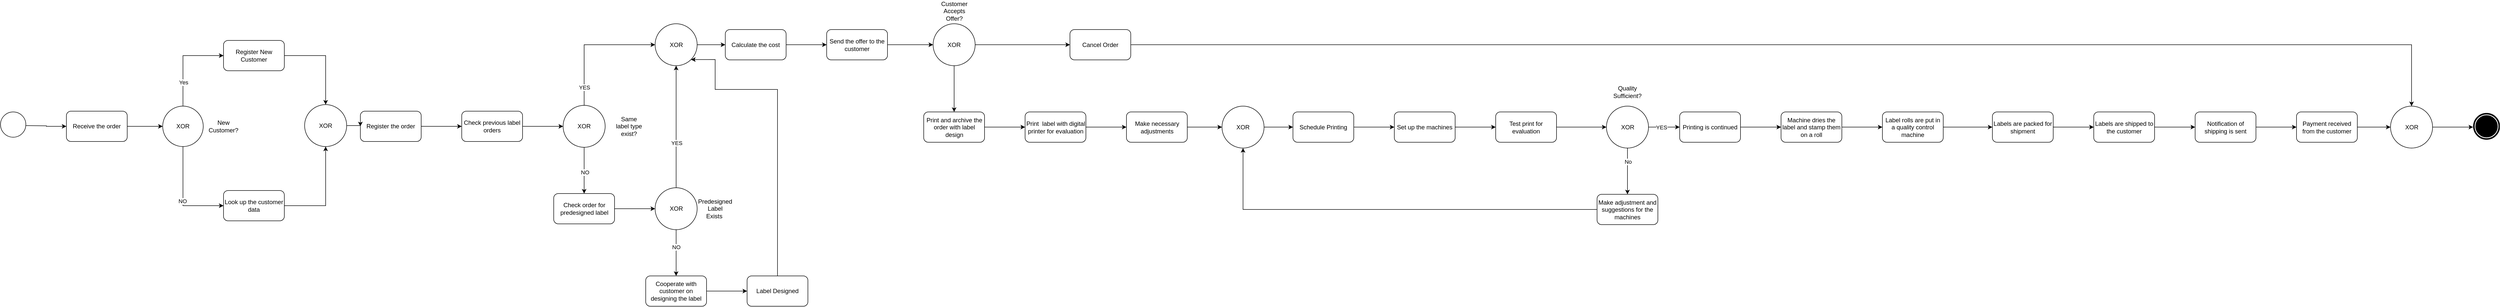 <mxfile version="18.1.1" type="github">
  <diagram id="5tME_Iv4Cdq2cvn0iNmD" name="Page-1">
    <mxGraphModel dx="2545" dy="1725" grid="1" gridSize="10" guides="1" tooltips="1" connect="1" arrows="1" fold="1" page="1" pageScale="1" pageWidth="1169" pageHeight="827" math="0" shadow="0">
      <root>
        <mxCell id="0" />
        <mxCell id="1" parent="0" />
        <mxCell id="5D5dyQIhf17c_RegTkWQ-1" style="edgeStyle=orthogonalEdgeStyle;rounded=0;orthogonalLoop=1;jettySize=auto;html=1;exitX=1;exitY=0.5;exitDx=0;exitDy=0;entryX=0;entryY=0.5;entryDx=0;entryDy=0;" edge="1" parent="1" source="5D5dyQIhf17c_RegTkWQ-2" target="5D5dyQIhf17c_RegTkWQ-5">
          <mxGeometry relative="1" as="geometry">
            <mxPoint x="690" y="343" as="targetPoint" />
          </mxGeometry>
        </mxCell>
        <mxCell id="5D5dyQIhf17c_RegTkWQ-2" value="Receive the order" style="rounded=1;whiteSpace=wrap;html=1;" vertex="1" parent="1">
          <mxGeometry x="660" y="313" width="120" height="60" as="geometry" />
        </mxCell>
        <mxCell id="5D5dyQIhf17c_RegTkWQ-3" style="edgeStyle=orthogonalEdgeStyle;rounded=0;orthogonalLoop=1;jettySize=auto;html=1;exitX=0.5;exitY=0;exitDx=0;exitDy=0;entryX=0;entryY=0.5;entryDx=0;entryDy=0;" edge="1" parent="1" source="5D5dyQIhf17c_RegTkWQ-5" target="5D5dyQIhf17c_RegTkWQ-8">
          <mxGeometry relative="1" as="geometry" />
        </mxCell>
        <mxCell id="5D5dyQIhf17c_RegTkWQ-16" value="Yes" style="edgeLabel;html=1;align=center;verticalAlign=middle;resizable=0;points=[];" vertex="1" connectable="0" parent="5D5dyQIhf17c_RegTkWQ-3">
          <mxGeometry x="-0.471" y="-1" relative="1" as="geometry">
            <mxPoint as="offset" />
          </mxGeometry>
        </mxCell>
        <mxCell id="5D5dyQIhf17c_RegTkWQ-4" style="edgeStyle=orthogonalEdgeStyle;rounded=0;orthogonalLoop=1;jettySize=auto;html=1;exitX=0.5;exitY=1;exitDx=0;exitDy=0;entryX=0;entryY=0.5;entryDx=0;entryDy=0;" edge="1" parent="1" source="5D5dyQIhf17c_RegTkWQ-5" target="5D5dyQIhf17c_RegTkWQ-13">
          <mxGeometry relative="1" as="geometry">
            <mxPoint x="990" y="403" as="targetPoint" />
          </mxGeometry>
        </mxCell>
        <mxCell id="5D5dyQIhf17c_RegTkWQ-17" value="NO" style="edgeLabel;html=1;align=center;verticalAlign=middle;resizable=0;points=[];" vertex="1" connectable="0" parent="5D5dyQIhf17c_RegTkWQ-4">
          <mxGeometry x="0.093" y="-1" relative="1" as="geometry">
            <mxPoint as="offset" />
          </mxGeometry>
        </mxCell>
        <mxCell id="5D5dyQIhf17c_RegTkWQ-5" value="XOR" style="ellipse;whiteSpace=wrap;html=1;aspect=fixed;" vertex="1" parent="1">
          <mxGeometry x="850" y="303" width="80" height="80" as="geometry" />
        </mxCell>
        <mxCell id="5D5dyQIhf17c_RegTkWQ-19" style="edgeStyle=orthogonalEdgeStyle;rounded=0;orthogonalLoop=1;jettySize=auto;html=1;exitX=1;exitY=0.5;exitDx=0;exitDy=0;entryX=0.5;entryY=0;entryDx=0;entryDy=0;" edge="1" parent="1" source="5D5dyQIhf17c_RegTkWQ-8" target="5D5dyQIhf17c_RegTkWQ-18">
          <mxGeometry relative="1" as="geometry" />
        </mxCell>
        <mxCell id="5D5dyQIhf17c_RegTkWQ-8" value="Register New Customer" style="rounded=1;whiteSpace=wrap;html=1;" vertex="1" parent="1">
          <mxGeometry x="970" y="173" width="120" height="60" as="geometry" />
        </mxCell>
        <mxCell id="5D5dyQIhf17c_RegTkWQ-20" style="edgeStyle=orthogonalEdgeStyle;rounded=0;orthogonalLoop=1;jettySize=auto;html=1;exitX=1;exitY=0.5;exitDx=0;exitDy=0;entryX=0.5;entryY=1;entryDx=0;entryDy=0;" edge="1" parent="1" source="5D5dyQIhf17c_RegTkWQ-13" target="5D5dyQIhf17c_RegTkWQ-18">
          <mxGeometry relative="1" as="geometry" />
        </mxCell>
        <mxCell id="5D5dyQIhf17c_RegTkWQ-13" value="Look up the customer data" style="rounded=1;whiteSpace=wrap;html=1;" vertex="1" parent="1">
          <mxGeometry x="970" y="470" width="120" height="60" as="geometry" />
        </mxCell>
        <mxCell id="5D5dyQIhf17c_RegTkWQ-23" value="" style="edgeStyle=orthogonalEdgeStyle;rounded=0;orthogonalLoop=1;jettySize=auto;html=1;" edge="1" parent="1" source="5D5dyQIhf17c_RegTkWQ-14" target="5D5dyQIhf17c_RegTkWQ-22">
          <mxGeometry relative="1" as="geometry" />
        </mxCell>
        <mxCell id="5D5dyQIhf17c_RegTkWQ-14" value="Register the order" style="rounded=1;whiteSpace=wrap;html=1;" vertex="1" parent="1">
          <mxGeometry x="1240" y="313" width="120" height="60" as="geometry" />
        </mxCell>
        <mxCell id="5D5dyQIhf17c_RegTkWQ-15" value="New Customer?" style="text;html=1;strokeColor=none;fillColor=none;align=center;verticalAlign=middle;whiteSpace=wrap;rounded=0;" vertex="1" parent="1">
          <mxGeometry x="940" y="328" width="60" height="30" as="geometry" />
        </mxCell>
        <mxCell id="5D5dyQIhf17c_RegTkWQ-21" style="edgeStyle=orthogonalEdgeStyle;rounded=0;orthogonalLoop=1;jettySize=auto;html=1;exitX=1;exitY=0.5;exitDx=0;exitDy=0;entryX=0;entryY=0.5;entryDx=0;entryDy=0;" edge="1" parent="1" source="5D5dyQIhf17c_RegTkWQ-18" target="5D5dyQIhf17c_RegTkWQ-14">
          <mxGeometry relative="1" as="geometry" />
        </mxCell>
        <mxCell id="5D5dyQIhf17c_RegTkWQ-18" value="XOR" style="ellipse;whiteSpace=wrap;html=1;aspect=fixed;" vertex="1" parent="1">
          <mxGeometry x="1130" y="300" width="83" height="83" as="geometry" />
        </mxCell>
        <mxCell id="5D5dyQIhf17c_RegTkWQ-25" value="" style="edgeStyle=orthogonalEdgeStyle;rounded=0;orthogonalLoop=1;jettySize=auto;html=1;" edge="1" parent="1" source="5D5dyQIhf17c_RegTkWQ-22" target="5D5dyQIhf17c_RegTkWQ-24">
          <mxGeometry relative="1" as="geometry" />
        </mxCell>
        <mxCell id="5D5dyQIhf17c_RegTkWQ-22" value="Check previous label orders" style="whiteSpace=wrap;html=1;rounded=1;" vertex="1" parent="1">
          <mxGeometry x="1440" y="313" width="120" height="60" as="geometry" />
        </mxCell>
        <mxCell id="5D5dyQIhf17c_RegTkWQ-30" value="" style="edgeStyle=orthogonalEdgeStyle;rounded=0;orthogonalLoop=1;jettySize=auto;html=1;" edge="1" parent="1" source="5D5dyQIhf17c_RegTkWQ-24" target="5D5dyQIhf17c_RegTkWQ-29">
          <mxGeometry relative="1" as="geometry" />
        </mxCell>
        <mxCell id="5D5dyQIhf17c_RegTkWQ-32" value="NO" style="edgeLabel;html=1;align=center;verticalAlign=middle;resizable=0;points=[];" vertex="1" connectable="0" parent="5D5dyQIhf17c_RegTkWQ-30">
          <mxGeometry x="0.082" y="1" relative="1" as="geometry">
            <mxPoint as="offset" />
          </mxGeometry>
        </mxCell>
        <mxCell id="5D5dyQIhf17c_RegTkWQ-45" style="edgeStyle=orthogonalEdgeStyle;rounded=0;orthogonalLoop=1;jettySize=auto;html=1;exitX=0.5;exitY=0;exitDx=0;exitDy=0;entryX=0;entryY=0.5;entryDx=0;entryDy=0;" edge="1" parent="1" source="5D5dyQIhf17c_RegTkWQ-24" target="5D5dyQIhf17c_RegTkWQ-44">
          <mxGeometry relative="1" as="geometry" />
        </mxCell>
        <mxCell id="5D5dyQIhf17c_RegTkWQ-49" value="YES" style="edgeLabel;html=1;align=center;verticalAlign=middle;resizable=0;points=[];" vertex="1" connectable="0" parent="5D5dyQIhf17c_RegTkWQ-45">
          <mxGeometry x="-0.723" relative="1" as="geometry">
            <mxPoint as="offset" />
          </mxGeometry>
        </mxCell>
        <mxCell id="5D5dyQIhf17c_RegTkWQ-24" value="XOR" style="ellipse;whiteSpace=wrap;html=1;rounded=1;" vertex="1" parent="1">
          <mxGeometry x="1640" y="301.5" width="83" height="83" as="geometry" />
        </mxCell>
        <mxCell id="5D5dyQIhf17c_RegTkWQ-26" value="Same label type exist?" style="text;html=1;strokeColor=none;fillColor=none;align=center;verticalAlign=middle;whiteSpace=wrap;rounded=0;" vertex="1" parent="1">
          <mxGeometry x="1740" y="328" width="60" height="30" as="geometry" />
        </mxCell>
        <mxCell id="5D5dyQIhf17c_RegTkWQ-34" value="" style="edgeStyle=orthogonalEdgeStyle;rounded=0;orthogonalLoop=1;jettySize=auto;html=1;" edge="1" parent="1" source="5D5dyQIhf17c_RegTkWQ-27" target="5D5dyQIhf17c_RegTkWQ-33">
          <mxGeometry relative="1" as="geometry" />
        </mxCell>
        <mxCell id="5D5dyQIhf17c_RegTkWQ-27" value="Calculate the cost" style="whiteSpace=wrap;html=1;rounded=1;" vertex="1" parent="1">
          <mxGeometry x="1960" y="151.5" width="120" height="60" as="geometry" />
        </mxCell>
        <mxCell id="5D5dyQIhf17c_RegTkWQ-36" value="" style="edgeStyle=orthogonalEdgeStyle;rounded=0;orthogonalLoop=1;jettySize=auto;html=1;" edge="1" parent="1" source="5D5dyQIhf17c_RegTkWQ-29" target="5D5dyQIhf17c_RegTkWQ-35">
          <mxGeometry relative="1" as="geometry" />
        </mxCell>
        <mxCell id="5D5dyQIhf17c_RegTkWQ-29" value="Check order for predesigned label" style="whiteSpace=wrap;html=1;rounded=1;" vertex="1" parent="1">
          <mxGeometry x="1621.5" y="476" width="120" height="60" as="geometry" />
        </mxCell>
        <mxCell id="5D5dyQIhf17c_RegTkWQ-54" value="" style="edgeStyle=orthogonalEdgeStyle;rounded=0;orthogonalLoop=1;jettySize=auto;html=1;entryX=0;entryY=0.5;entryDx=0;entryDy=0;" edge="1" parent="1" source="5D5dyQIhf17c_RegTkWQ-33" target="5D5dyQIhf17c_RegTkWQ-55">
          <mxGeometry relative="1" as="geometry">
            <mxPoint x="2360" y="181.5" as="targetPoint" />
          </mxGeometry>
        </mxCell>
        <mxCell id="5D5dyQIhf17c_RegTkWQ-33" value="Send the offer to the customer" style="whiteSpace=wrap;html=1;rounded=1;" vertex="1" parent="1">
          <mxGeometry x="2160" y="151.5" width="120" height="60" as="geometry" />
        </mxCell>
        <mxCell id="5D5dyQIhf17c_RegTkWQ-38" value="" style="edgeStyle=orthogonalEdgeStyle;rounded=0;orthogonalLoop=1;jettySize=auto;html=1;" edge="1" parent="1" source="5D5dyQIhf17c_RegTkWQ-35" target="5D5dyQIhf17c_RegTkWQ-37">
          <mxGeometry relative="1" as="geometry" />
        </mxCell>
        <mxCell id="5D5dyQIhf17c_RegTkWQ-43" value="NO" style="edgeLabel;html=1;align=center;verticalAlign=middle;resizable=0;points=[];" vertex="1" connectable="0" parent="5D5dyQIhf17c_RegTkWQ-38">
          <mxGeometry x="-0.233" relative="1" as="geometry">
            <mxPoint y="-1" as="offset" />
          </mxGeometry>
        </mxCell>
        <mxCell id="5D5dyQIhf17c_RegTkWQ-46" style="edgeStyle=orthogonalEdgeStyle;rounded=0;orthogonalLoop=1;jettySize=auto;html=1;exitX=0.5;exitY=0;exitDx=0;exitDy=0;entryX=0.5;entryY=1;entryDx=0;entryDy=0;" edge="1" parent="1" source="5D5dyQIhf17c_RegTkWQ-35" target="5D5dyQIhf17c_RegTkWQ-44">
          <mxGeometry relative="1" as="geometry" />
        </mxCell>
        <mxCell id="5D5dyQIhf17c_RegTkWQ-48" value="YES" style="edgeLabel;html=1;align=center;verticalAlign=middle;resizable=0;points=[];" vertex="1" connectable="0" parent="5D5dyQIhf17c_RegTkWQ-46">
          <mxGeometry x="-0.262" y="-1" relative="1" as="geometry">
            <mxPoint as="offset" />
          </mxGeometry>
        </mxCell>
        <mxCell id="5D5dyQIhf17c_RegTkWQ-35" value="XOR" style="ellipse;whiteSpace=wrap;html=1;rounded=1;" vertex="1" parent="1">
          <mxGeometry x="1821.5" y="464.5" width="83" height="83" as="geometry" />
        </mxCell>
        <mxCell id="5D5dyQIhf17c_RegTkWQ-51" value="" style="edgeStyle=orthogonalEdgeStyle;rounded=0;orthogonalLoop=1;jettySize=auto;html=1;" edge="1" parent="1" source="5D5dyQIhf17c_RegTkWQ-37" target="5D5dyQIhf17c_RegTkWQ-50">
          <mxGeometry relative="1" as="geometry" />
        </mxCell>
        <mxCell id="5D5dyQIhf17c_RegTkWQ-37" value="Cooperate with customer on designing the label" style="whiteSpace=wrap;html=1;rounded=1;" vertex="1" parent="1">
          <mxGeometry x="1803" y="639" width="120" height="60" as="geometry" />
        </mxCell>
        <mxCell id="5D5dyQIhf17c_RegTkWQ-41" value="Predesigned Label Exists&amp;nbsp;" style="text;html=1;strokeColor=none;fillColor=none;align=center;verticalAlign=middle;whiteSpace=wrap;rounded=0;" vertex="1" parent="1">
          <mxGeometry x="1910" y="491" width="60" height="30" as="geometry" />
        </mxCell>
        <mxCell id="5D5dyQIhf17c_RegTkWQ-47" style="edgeStyle=orthogonalEdgeStyle;rounded=0;orthogonalLoop=1;jettySize=auto;html=1;exitX=1;exitY=0.5;exitDx=0;exitDy=0;entryX=0;entryY=0.5;entryDx=0;entryDy=0;" edge="1" parent="1" source="5D5dyQIhf17c_RegTkWQ-44" target="5D5dyQIhf17c_RegTkWQ-27">
          <mxGeometry relative="1" as="geometry" />
        </mxCell>
        <mxCell id="5D5dyQIhf17c_RegTkWQ-44" value="XOR" style="ellipse;whiteSpace=wrap;html=1;rounded=1;" vertex="1" parent="1">
          <mxGeometry x="1821.5" y="140" width="83" height="83" as="geometry" />
        </mxCell>
        <mxCell id="5D5dyQIhf17c_RegTkWQ-52" style="edgeStyle=orthogonalEdgeStyle;rounded=0;orthogonalLoop=1;jettySize=auto;html=1;exitX=0.5;exitY=0;exitDx=0;exitDy=0;entryX=1;entryY=1;entryDx=0;entryDy=0;" edge="1" parent="1" source="5D5dyQIhf17c_RegTkWQ-50" target="5D5dyQIhf17c_RegTkWQ-44">
          <mxGeometry relative="1" as="geometry">
            <Array as="points">
              <mxPoint x="2063" y="270" />
              <mxPoint x="1940" y="270" />
              <mxPoint x="1940" y="211" />
            </Array>
          </mxGeometry>
        </mxCell>
        <mxCell id="5D5dyQIhf17c_RegTkWQ-50" value="Label Designed" style="whiteSpace=wrap;html=1;rounded=1;" vertex="1" parent="1">
          <mxGeometry x="2003" y="639" width="120" height="60" as="geometry" />
        </mxCell>
        <mxCell id="5D5dyQIhf17c_RegTkWQ-58" value="" style="edgeStyle=orthogonalEdgeStyle;rounded=0;orthogonalLoop=1;jettySize=auto;html=1;" edge="1" parent="1" source="5D5dyQIhf17c_RegTkWQ-55" target="5D5dyQIhf17c_RegTkWQ-57">
          <mxGeometry relative="1" as="geometry" />
        </mxCell>
        <mxCell id="5D5dyQIhf17c_RegTkWQ-60" value="" style="edgeStyle=orthogonalEdgeStyle;rounded=0;orthogonalLoop=1;jettySize=auto;html=1;" edge="1" parent="1" source="5D5dyQIhf17c_RegTkWQ-55" target="5D5dyQIhf17c_RegTkWQ-59">
          <mxGeometry relative="1" as="geometry" />
        </mxCell>
        <mxCell id="5D5dyQIhf17c_RegTkWQ-55" value="XOR" style="ellipse;whiteSpace=wrap;html=1;rounded=1;" vertex="1" parent="1">
          <mxGeometry x="2370" y="140" width="83" height="83" as="geometry" />
        </mxCell>
        <mxCell id="5D5dyQIhf17c_RegTkWQ-56" value="Customer Accepts Offer?" style="text;html=1;strokeColor=none;fillColor=none;align=center;verticalAlign=middle;whiteSpace=wrap;rounded=0;" vertex="1" parent="1">
          <mxGeometry x="2381.5" y="100" width="60" height="30" as="geometry" />
        </mxCell>
        <mxCell id="5D5dyQIhf17c_RegTkWQ-110" style="edgeStyle=orthogonalEdgeStyle;rounded=0;orthogonalLoop=1;jettySize=auto;html=1;exitX=1;exitY=0.5;exitDx=0;exitDy=0;entryX=0.5;entryY=0;entryDx=0;entryDy=0;" edge="1" parent="1" source="5D5dyQIhf17c_RegTkWQ-57" target="5D5dyQIhf17c_RegTkWQ-105">
          <mxGeometry relative="1" as="geometry" />
        </mxCell>
        <mxCell id="5D5dyQIhf17c_RegTkWQ-57" value="Cancel Order" style="whiteSpace=wrap;html=1;rounded=1;" vertex="1" parent="1">
          <mxGeometry x="2640" y="151.5" width="120" height="60" as="geometry" />
        </mxCell>
        <mxCell id="5D5dyQIhf17c_RegTkWQ-62" value="" style="edgeStyle=orthogonalEdgeStyle;rounded=0;orthogonalLoop=1;jettySize=auto;html=1;" edge="1" parent="1" source="5D5dyQIhf17c_RegTkWQ-59" target="5D5dyQIhf17c_RegTkWQ-61">
          <mxGeometry relative="1" as="geometry" />
        </mxCell>
        <mxCell id="5D5dyQIhf17c_RegTkWQ-59" value="Print and archive the order with label design" style="whiteSpace=wrap;html=1;rounded=1;" vertex="1" parent="1">
          <mxGeometry x="2351.5" y="314.5" width="120" height="60" as="geometry" />
        </mxCell>
        <mxCell id="5D5dyQIhf17c_RegTkWQ-64" value="" style="edgeStyle=orthogonalEdgeStyle;rounded=0;orthogonalLoop=1;jettySize=auto;html=1;" edge="1" parent="1" source="5D5dyQIhf17c_RegTkWQ-61" target="5D5dyQIhf17c_RegTkWQ-63">
          <mxGeometry relative="1" as="geometry" />
        </mxCell>
        <mxCell id="5D5dyQIhf17c_RegTkWQ-61" value="Print &amp;nbsp;label with digital printer for evaluation" style="whiteSpace=wrap;html=1;rounded=1;" vertex="1" parent="1">
          <mxGeometry x="2551.5" y="314.5" width="120" height="60" as="geometry" />
        </mxCell>
        <mxCell id="5D5dyQIhf17c_RegTkWQ-81" style="edgeStyle=orthogonalEdgeStyle;rounded=0;orthogonalLoop=1;jettySize=auto;html=1;exitX=1;exitY=0.5;exitDx=0;exitDy=0;entryX=0;entryY=0.5;entryDx=0;entryDy=0;" edge="1" parent="1" source="5D5dyQIhf17c_RegTkWQ-63" target="5D5dyQIhf17c_RegTkWQ-80">
          <mxGeometry relative="1" as="geometry" />
        </mxCell>
        <mxCell id="5D5dyQIhf17c_RegTkWQ-63" value="Make necessary adjustments" style="whiteSpace=wrap;html=1;rounded=1;" vertex="1" parent="1">
          <mxGeometry x="2751.5" y="314.5" width="120" height="60" as="geometry" />
        </mxCell>
        <mxCell id="5D5dyQIhf17c_RegTkWQ-68" value="" style="edgeStyle=orthogonalEdgeStyle;rounded=0;orthogonalLoop=1;jettySize=auto;html=1;" edge="1" parent="1" source="5D5dyQIhf17c_RegTkWQ-65" target="5D5dyQIhf17c_RegTkWQ-67">
          <mxGeometry relative="1" as="geometry" />
        </mxCell>
        <mxCell id="5D5dyQIhf17c_RegTkWQ-65" value="Schedule Printing" style="whiteSpace=wrap;html=1;rounded=1;" vertex="1" parent="1">
          <mxGeometry x="3080" y="314.5" width="120" height="60" as="geometry" />
        </mxCell>
        <mxCell id="5D5dyQIhf17c_RegTkWQ-70" value="" style="edgeStyle=orthogonalEdgeStyle;rounded=0;orthogonalLoop=1;jettySize=auto;html=1;" edge="1" parent="1" source="5D5dyQIhf17c_RegTkWQ-67" target="5D5dyQIhf17c_RegTkWQ-69">
          <mxGeometry relative="1" as="geometry" />
        </mxCell>
        <mxCell id="5D5dyQIhf17c_RegTkWQ-67" value="Set up the machines" style="whiteSpace=wrap;html=1;rounded=1;" vertex="1" parent="1">
          <mxGeometry x="3280" y="314.5" width="120" height="60" as="geometry" />
        </mxCell>
        <mxCell id="5D5dyQIhf17c_RegTkWQ-72" style="edgeStyle=orthogonalEdgeStyle;rounded=0;orthogonalLoop=1;jettySize=auto;html=1;exitX=1;exitY=0.5;exitDx=0;exitDy=0;entryX=0;entryY=0.5;entryDx=0;entryDy=0;" edge="1" parent="1" source="5D5dyQIhf17c_RegTkWQ-69" target="5D5dyQIhf17c_RegTkWQ-71">
          <mxGeometry relative="1" as="geometry" />
        </mxCell>
        <mxCell id="5D5dyQIhf17c_RegTkWQ-69" value="Test print for evaluation" style="whiteSpace=wrap;html=1;rounded=1;" vertex="1" parent="1">
          <mxGeometry x="3480" y="314.5" width="120" height="60" as="geometry" />
        </mxCell>
        <mxCell id="5D5dyQIhf17c_RegTkWQ-74" value="" style="edgeStyle=orthogonalEdgeStyle;rounded=0;orthogonalLoop=1;jettySize=auto;html=1;" edge="1" parent="1" source="5D5dyQIhf17c_RegTkWQ-71" target="5D5dyQIhf17c_RegTkWQ-73">
          <mxGeometry relative="1" as="geometry" />
        </mxCell>
        <mxCell id="5D5dyQIhf17c_RegTkWQ-79" value="YES" style="edgeLabel;html=1;align=center;verticalAlign=middle;resizable=0;points=[];" vertex="1" connectable="0" parent="5D5dyQIhf17c_RegTkWQ-74">
          <mxGeometry x="-0.173" relative="1" as="geometry">
            <mxPoint as="offset" />
          </mxGeometry>
        </mxCell>
        <mxCell id="5D5dyQIhf17c_RegTkWQ-76" value="" style="edgeStyle=orthogonalEdgeStyle;rounded=0;orthogonalLoop=1;jettySize=auto;html=1;" edge="1" parent="1" source="5D5dyQIhf17c_RegTkWQ-71" target="5D5dyQIhf17c_RegTkWQ-75">
          <mxGeometry relative="1" as="geometry" />
        </mxCell>
        <mxCell id="5D5dyQIhf17c_RegTkWQ-78" value="No" style="edgeLabel;html=1;align=center;verticalAlign=middle;resizable=0;points=[];" vertex="1" connectable="0" parent="5D5dyQIhf17c_RegTkWQ-76">
          <mxGeometry x="-0.388" y="1" relative="1" as="geometry">
            <mxPoint y="-1" as="offset" />
          </mxGeometry>
        </mxCell>
        <mxCell id="5D5dyQIhf17c_RegTkWQ-71" value="XOR" style="ellipse;whiteSpace=wrap;html=1;rounded=1;" vertex="1" parent="1">
          <mxGeometry x="3698.5" y="303" width="83" height="83" as="geometry" />
        </mxCell>
        <mxCell id="5D5dyQIhf17c_RegTkWQ-85" value="" style="edgeStyle=orthogonalEdgeStyle;rounded=0;orthogonalLoop=1;jettySize=auto;html=1;" edge="1" parent="1" source="5D5dyQIhf17c_RegTkWQ-73" target="5D5dyQIhf17c_RegTkWQ-84">
          <mxGeometry relative="1" as="geometry" />
        </mxCell>
        <mxCell id="5D5dyQIhf17c_RegTkWQ-73" value="Printing is continued" style="whiteSpace=wrap;html=1;rounded=1;" vertex="1" parent="1">
          <mxGeometry x="3843" y="314.5" width="120" height="60" as="geometry" />
        </mxCell>
        <mxCell id="5D5dyQIhf17c_RegTkWQ-83" style="edgeStyle=orthogonalEdgeStyle;rounded=0;orthogonalLoop=1;jettySize=auto;html=1;exitX=0;exitY=0.5;exitDx=0;exitDy=0;entryX=0.5;entryY=1;entryDx=0;entryDy=0;" edge="1" parent="1" source="5D5dyQIhf17c_RegTkWQ-75" target="5D5dyQIhf17c_RegTkWQ-80">
          <mxGeometry relative="1" as="geometry" />
        </mxCell>
        <mxCell id="5D5dyQIhf17c_RegTkWQ-75" value="Make adjustment and suggestions for the machines" style="whiteSpace=wrap;html=1;rounded=1;" vertex="1" parent="1">
          <mxGeometry x="3680" y="477.5" width="120" height="60" as="geometry" />
        </mxCell>
        <mxCell id="5D5dyQIhf17c_RegTkWQ-77" value="Quality Sufficient?" style="text;html=1;strokeColor=none;fillColor=none;align=center;verticalAlign=middle;whiteSpace=wrap;rounded=0;" vertex="1" parent="1">
          <mxGeometry x="3710" y="260" width="60" height="30" as="geometry" />
        </mxCell>
        <mxCell id="5D5dyQIhf17c_RegTkWQ-82" style="edgeStyle=orthogonalEdgeStyle;rounded=0;orthogonalLoop=1;jettySize=auto;html=1;exitX=1;exitY=0.5;exitDx=0;exitDy=0;entryX=0;entryY=0.5;entryDx=0;entryDy=0;" edge="1" parent="1" source="5D5dyQIhf17c_RegTkWQ-80" target="5D5dyQIhf17c_RegTkWQ-65">
          <mxGeometry relative="1" as="geometry" />
        </mxCell>
        <mxCell id="5D5dyQIhf17c_RegTkWQ-80" value="XOR" style="ellipse;whiteSpace=wrap;html=1;rounded=1;" vertex="1" parent="1">
          <mxGeometry x="2940" y="303" width="83" height="83" as="geometry" />
        </mxCell>
        <mxCell id="5D5dyQIhf17c_RegTkWQ-87" value="" style="edgeStyle=orthogonalEdgeStyle;rounded=0;orthogonalLoop=1;jettySize=auto;html=1;" edge="1" parent="1" source="5D5dyQIhf17c_RegTkWQ-84" target="5D5dyQIhf17c_RegTkWQ-86">
          <mxGeometry relative="1" as="geometry" />
        </mxCell>
        <mxCell id="5D5dyQIhf17c_RegTkWQ-84" value="Machine dries the label and stamp them on a roll" style="whiteSpace=wrap;html=1;rounded=1;" vertex="1" parent="1">
          <mxGeometry x="4043" y="314.5" width="120" height="60" as="geometry" />
        </mxCell>
        <mxCell id="5D5dyQIhf17c_RegTkWQ-91" style="edgeStyle=orthogonalEdgeStyle;rounded=0;orthogonalLoop=1;jettySize=auto;html=1;exitX=1;exitY=0.5;exitDx=0;exitDy=0;entryX=0;entryY=0.5;entryDx=0;entryDy=0;" edge="1" parent="1" source="5D5dyQIhf17c_RegTkWQ-86" target="5D5dyQIhf17c_RegTkWQ-93">
          <mxGeometry relative="1" as="geometry">
            <mxPoint x="4430.0" y="344.5" as="targetPoint" />
          </mxGeometry>
        </mxCell>
        <mxCell id="5D5dyQIhf17c_RegTkWQ-86" value="Label rolls are put in a quality control machine" style="whiteSpace=wrap;html=1;rounded=1;" vertex="1" parent="1">
          <mxGeometry x="4243" y="314.5" width="120" height="60" as="geometry" />
        </mxCell>
        <mxCell id="5D5dyQIhf17c_RegTkWQ-100" value="" style="edgeStyle=orthogonalEdgeStyle;rounded=0;orthogonalLoop=1;jettySize=auto;html=1;" edge="1" parent="1" source="5D5dyQIhf17c_RegTkWQ-93" target="5D5dyQIhf17c_RegTkWQ-99">
          <mxGeometry relative="1" as="geometry" />
        </mxCell>
        <mxCell id="5D5dyQIhf17c_RegTkWQ-93" value="Labels are packed for shipment" style="whiteSpace=wrap;html=1;rounded=1;" vertex="1" parent="1">
          <mxGeometry x="4460" y="314.5" width="120" height="60" as="geometry" />
        </mxCell>
        <mxCell id="5D5dyQIhf17c_RegTkWQ-102" value="" style="edgeStyle=orthogonalEdgeStyle;rounded=0;orthogonalLoop=1;jettySize=auto;html=1;" edge="1" parent="1" source="5D5dyQIhf17c_RegTkWQ-99" target="5D5dyQIhf17c_RegTkWQ-101">
          <mxGeometry relative="1" as="geometry" />
        </mxCell>
        <mxCell id="5D5dyQIhf17c_RegTkWQ-99" value="Labels are shipped to the customer" style="whiteSpace=wrap;html=1;rounded=1;" vertex="1" parent="1">
          <mxGeometry x="4660" y="314.5" width="120" height="60" as="geometry" />
        </mxCell>
        <mxCell id="5D5dyQIhf17c_RegTkWQ-104" value="" style="edgeStyle=orthogonalEdgeStyle;rounded=0;orthogonalLoop=1;jettySize=auto;html=1;" edge="1" parent="1" source="5D5dyQIhf17c_RegTkWQ-101" target="5D5dyQIhf17c_RegTkWQ-103">
          <mxGeometry relative="1" as="geometry" />
        </mxCell>
        <mxCell id="5D5dyQIhf17c_RegTkWQ-101" value="Notification of shipping is sent" style="whiteSpace=wrap;html=1;rounded=1;" vertex="1" parent="1">
          <mxGeometry x="4860" y="314.5" width="120" height="60" as="geometry" />
        </mxCell>
        <mxCell id="5D5dyQIhf17c_RegTkWQ-106" style="edgeStyle=orthogonalEdgeStyle;rounded=0;orthogonalLoop=1;jettySize=auto;html=1;exitX=1;exitY=0.5;exitDx=0;exitDy=0;" edge="1" parent="1" source="5D5dyQIhf17c_RegTkWQ-103" target="5D5dyQIhf17c_RegTkWQ-105">
          <mxGeometry relative="1" as="geometry" />
        </mxCell>
        <mxCell id="5D5dyQIhf17c_RegTkWQ-103" value="Payment received from the customer" style="whiteSpace=wrap;html=1;rounded=1;" vertex="1" parent="1">
          <mxGeometry x="5060" y="314.5" width="120" height="60" as="geometry" />
        </mxCell>
        <mxCell id="5D5dyQIhf17c_RegTkWQ-114" value="" style="edgeStyle=orthogonalEdgeStyle;rounded=0;orthogonalLoop=1;jettySize=auto;html=1;" edge="1" parent="1" source="5D5dyQIhf17c_RegTkWQ-105">
          <mxGeometry relative="1" as="geometry">
            <mxPoint x="5408.5" y="344.5" as="targetPoint" />
          </mxGeometry>
        </mxCell>
        <mxCell id="5D5dyQIhf17c_RegTkWQ-105" value="XOR" style="ellipse;whiteSpace=wrap;html=1;rounded=1;" vertex="1" parent="1">
          <mxGeometry x="5245.5" y="303" width="83" height="83" as="geometry" />
        </mxCell>
        <mxCell id="5D5dyQIhf17c_RegTkWQ-112" style="edgeStyle=orthogonalEdgeStyle;rounded=0;orthogonalLoop=1;jettySize=auto;html=1;exitX=1;exitY=0.5;exitDx=0;exitDy=0;entryX=0;entryY=0.5;entryDx=0;entryDy=0;" edge="1" parent="1" target="5D5dyQIhf17c_RegTkWQ-2">
          <mxGeometry relative="1" as="geometry">
            <mxPoint x="580" y="341.5" as="sourcePoint" />
          </mxGeometry>
        </mxCell>
        <mxCell id="5D5dyQIhf17c_RegTkWQ-115" value="" style="points=[[0.145,0.145,0],[0.5,0,0],[0.855,0.145,0],[1,0.5,0],[0.855,0.855,0],[0.5,1,0],[0.145,0.855,0],[0,0.5,0]];shape=mxgraph.bpmn.event;html=1;verticalLabelPosition=bottom;labelBackgroundColor=#ffffff;verticalAlign=top;align=center;perimeter=ellipsePerimeter;outlineConnect=0;aspect=fixed;outline=end;symbol=terminate;" vertex="1" parent="1">
          <mxGeometry x="5410" y="318" width="50" height="50" as="geometry" />
        </mxCell>
        <mxCell id="5D5dyQIhf17c_RegTkWQ-116" value="" style="points=[[0.145,0.145,0],[0.5,0,0],[0.855,0.145,0],[1,0.5,0],[0.855,0.855,0],[0.5,1,0],[0.145,0.855,0],[0,0.5,0]];shape=mxgraph.bpmn.event;html=1;verticalLabelPosition=bottom;labelBackgroundColor=#ffffff;verticalAlign=top;align=center;perimeter=ellipsePerimeter;outlineConnect=0;aspect=fixed;outline=standard;symbol=general;" vertex="1" parent="1">
          <mxGeometry x="530" y="314.5" width="50" height="50" as="geometry" />
        </mxCell>
      </root>
    </mxGraphModel>
  </diagram>
</mxfile>
